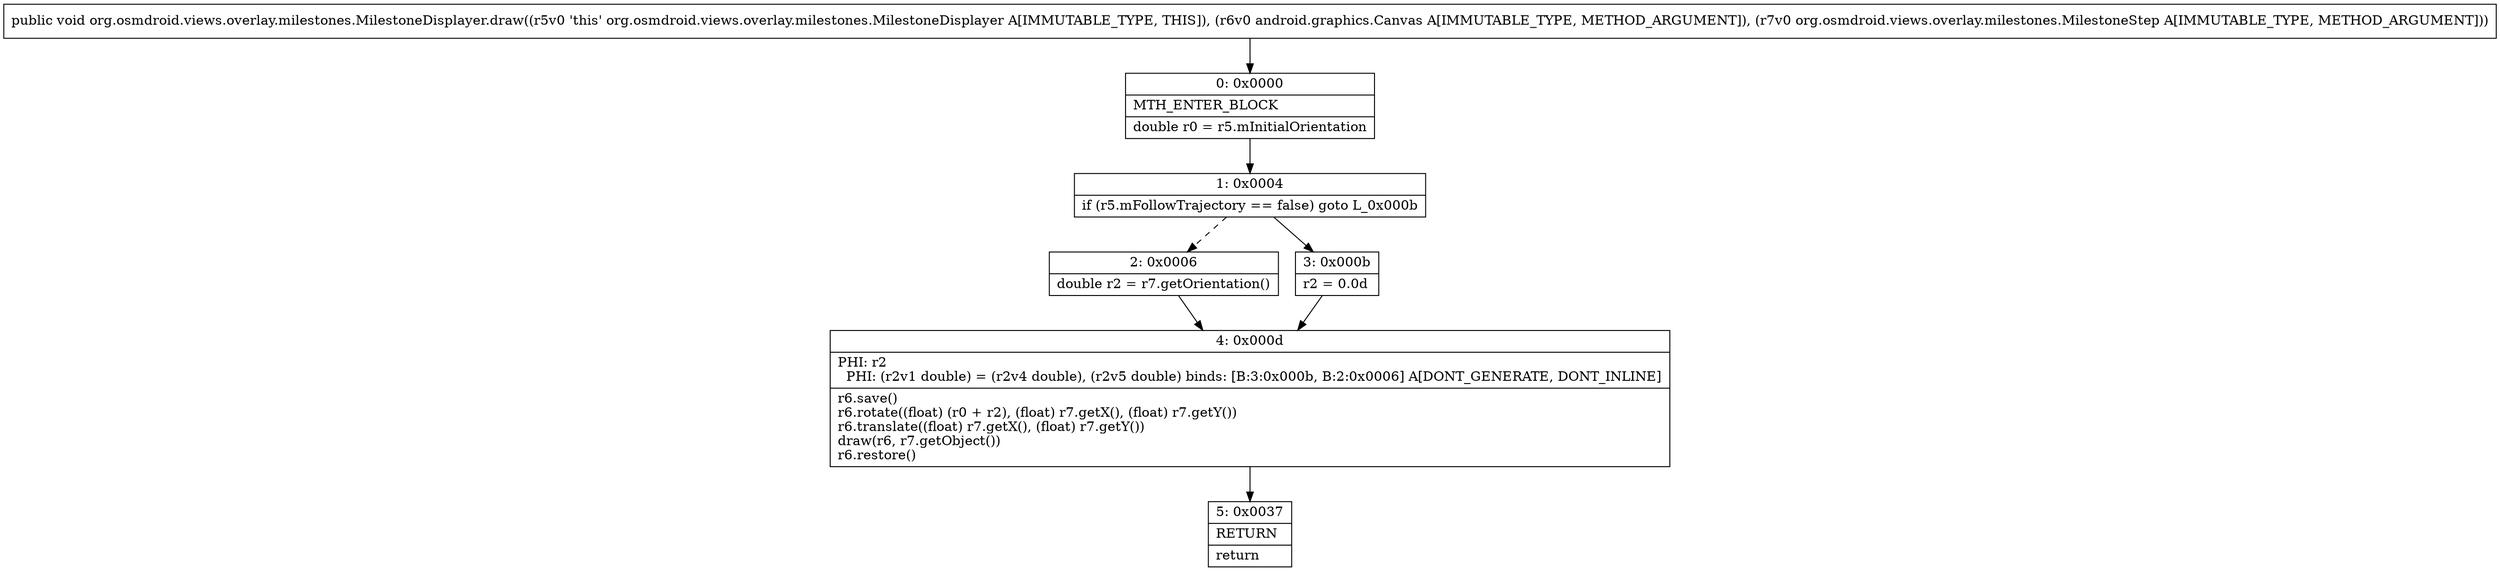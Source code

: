 digraph "CFG fororg.osmdroid.views.overlay.milestones.MilestoneDisplayer.draw(Landroid\/graphics\/Canvas;Lorg\/osmdroid\/views\/overlay\/milestones\/MilestoneStep;)V" {
Node_0 [shape=record,label="{0\:\ 0x0000|MTH_ENTER_BLOCK\l|double r0 = r5.mInitialOrientation\l}"];
Node_1 [shape=record,label="{1\:\ 0x0004|if (r5.mFollowTrajectory == false) goto L_0x000b\l}"];
Node_2 [shape=record,label="{2\:\ 0x0006|double r2 = r7.getOrientation()\l}"];
Node_3 [shape=record,label="{3\:\ 0x000b|r2 = 0.0d\l}"];
Node_4 [shape=record,label="{4\:\ 0x000d|PHI: r2 \l  PHI: (r2v1 double) = (r2v4 double), (r2v5 double) binds: [B:3:0x000b, B:2:0x0006] A[DONT_GENERATE, DONT_INLINE]\l|r6.save()\lr6.rotate((float) (r0 + r2), (float) r7.getX(), (float) r7.getY())\lr6.translate((float) r7.getX(), (float) r7.getY())\ldraw(r6, r7.getObject())\lr6.restore()\l}"];
Node_5 [shape=record,label="{5\:\ 0x0037|RETURN\l|return\l}"];
MethodNode[shape=record,label="{public void org.osmdroid.views.overlay.milestones.MilestoneDisplayer.draw((r5v0 'this' org.osmdroid.views.overlay.milestones.MilestoneDisplayer A[IMMUTABLE_TYPE, THIS]), (r6v0 android.graphics.Canvas A[IMMUTABLE_TYPE, METHOD_ARGUMENT]), (r7v0 org.osmdroid.views.overlay.milestones.MilestoneStep A[IMMUTABLE_TYPE, METHOD_ARGUMENT])) }"];
MethodNode -> Node_0;
Node_0 -> Node_1;
Node_1 -> Node_2[style=dashed];
Node_1 -> Node_3;
Node_2 -> Node_4;
Node_3 -> Node_4;
Node_4 -> Node_5;
}

